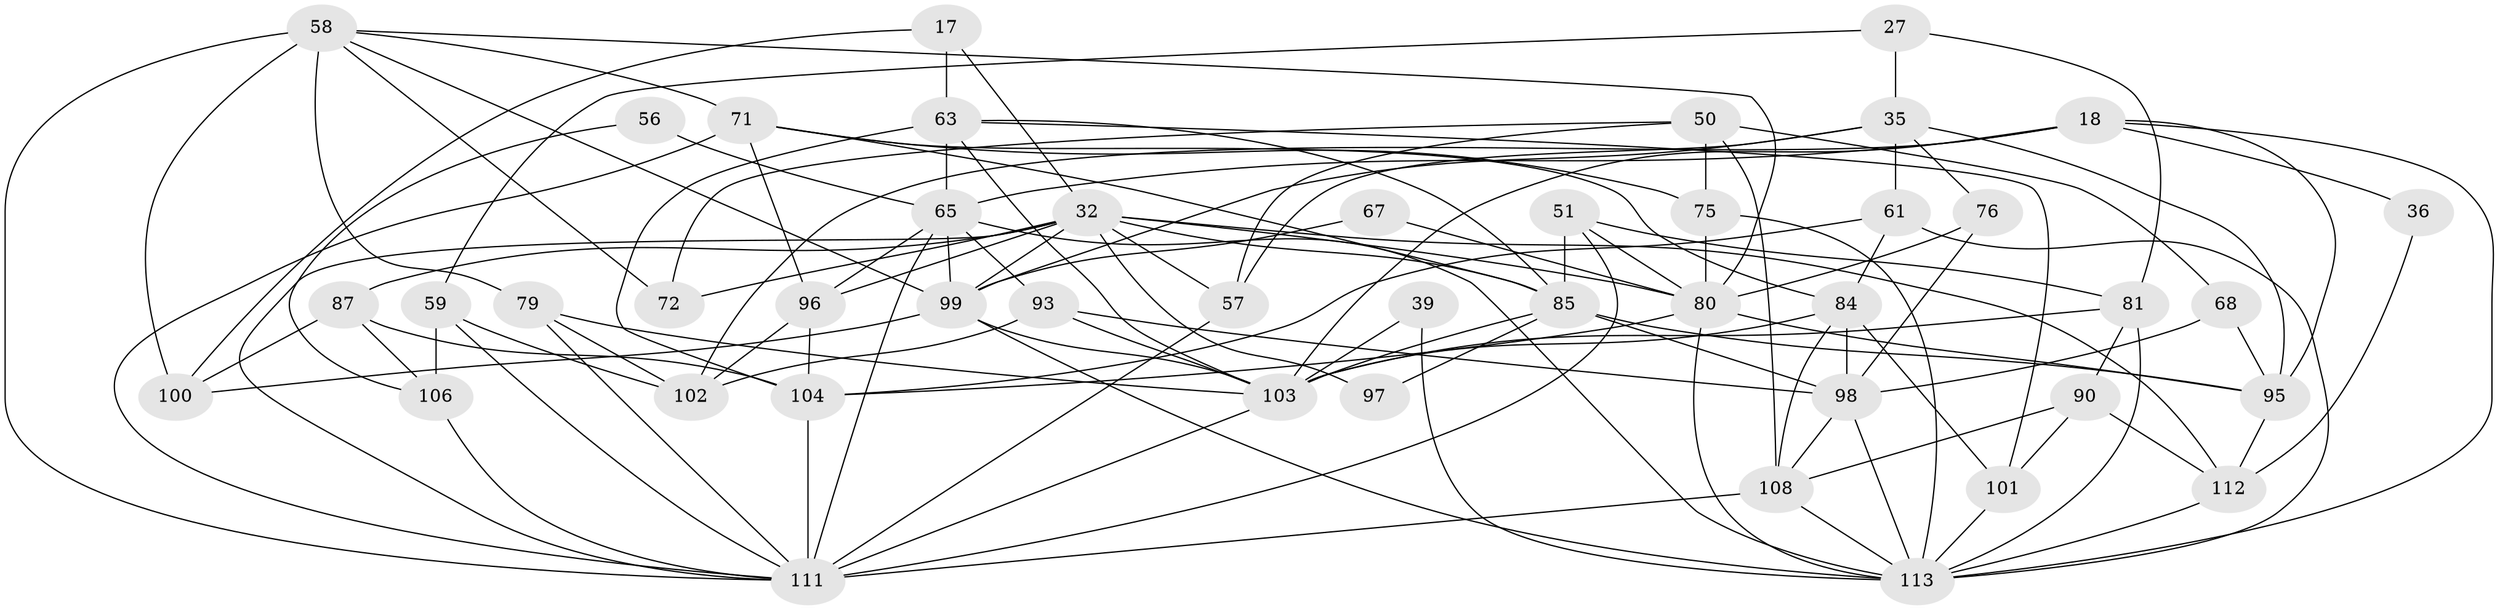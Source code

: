 // original degree distribution, {4: 0.2743362831858407, 6: 0.09734513274336283, 3: 0.3008849557522124, 5: 0.19469026548672566, 7: 0.035398230088495575, 2: 0.09734513274336283}
// Generated by graph-tools (version 1.1) at 2025/54/03/04/25 21:54:28]
// undirected, 45 vertices, 119 edges
graph export_dot {
graph [start="1"]
  node [color=gray90,style=filled];
  17;
  18;
  27;
  32 [super="+2+5+29"];
  35 [super="+8"];
  36;
  39;
  50;
  51;
  56;
  57 [super="+14"];
  58 [super="+19"];
  59;
  61;
  63 [super="+54+55"];
  65 [super="+16"];
  67;
  68 [super="+23"];
  71 [super="+38"];
  72;
  75 [super="+1"];
  76;
  79 [super="+64"];
  80 [super="+11+45+40"];
  81 [super="+78"];
  84 [super="+77+82"];
  85 [super="+70"];
  87;
  90;
  93;
  95 [super="+66"];
  96;
  97;
  98 [super="+52+53"];
  99 [super="+94+91"];
  100 [super="+83"];
  101 [super="+44"];
  102 [super="+25"];
  103 [super="+60+89+69+88"];
  104 [super="+48"];
  106 [super="+24"];
  108 [super="+105"];
  111 [super="+6+110"];
  112 [super="+62+109"];
  113 [super="+28+107+15"];
  17 -- 100;
  17 -- 32;
  17 -- 63;
  18 -- 36;
  18 -- 65;
  18 -- 95;
  18 -- 103;
  18 -- 102;
  18 -- 113 [weight=2];
  27 -- 59;
  27 -- 81;
  27 -- 35;
  32 -- 87;
  32 -- 57 [weight=3];
  32 -- 97;
  32 -- 96;
  32 -- 112 [weight=2];
  32 -- 72;
  32 -- 99;
  32 -- 80 [weight=2];
  32 -- 111;
  32 -- 85;
  35 -- 61 [weight=2];
  35 -- 76;
  35 -- 57;
  35 -- 99;
  35 -- 95;
  36 -- 112;
  39 -- 103;
  39 -- 113 [weight=2];
  50 -- 72;
  50 -- 75;
  50 -- 68;
  50 -- 57;
  50 -- 108;
  51 -- 85;
  51 -- 111;
  51 -- 81;
  51 -- 80;
  56 -- 106;
  56 -- 65;
  57 -- 111 [weight=2];
  58 -- 72;
  58 -- 99;
  58 -- 100 [weight=2];
  58 -- 71;
  58 -- 80;
  58 -- 111;
  58 -- 79;
  59 -- 102;
  59 -- 106 [weight=2];
  59 -- 111;
  61 -- 104;
  61 -- 113;
  61 -- 84;
  63 -- 65 [weight=4];
  63 -- 85 [weight=2];
  63 -- 101;
  63 -- 103;
  63 -- 104;
  65 -- 99 [weight=2];
  65 -- 111 [weight=2];
  65 -- 96;
  65 -- 93;
  65 -- 113;
  67 -- 80;
  67 -- 99;
  68 -- 98 [weight=3];
  68 -- 95;
  71 -- 75;
  71 -- 96;
  71 -- 111 [weight=4];
  71 -- 84;
  71 -- 85;
  75 -- 113;
  75 -- 80 [weight=2];
  76 -- 98;
  76 -- 80;
  79 -- 102 [weight=2];
  79 -- 103;
  79 -- 111 [weight=2];
  80 -- 95;
  80 -- 104;
  80 -- 113 [weight=2];
  81 -- 90 [weight=2];
  81 -- 103 [weight=2];
  81 -- 113 [weight=2];
  84 -- 101;
  84 -- 103 [weight=2];
  84 -- 108 [weight=2];
  84 -- 98;
  85 -- 97;
  85 -- 98;
  85 -- 103;
  85 -- 95;
  87 -- 104;
  87 -- 100;
  87 -- 106;
  90 -- 112;
  90 -- 108;
  90 -- 101;
  93 -- 98;
  93 -- 103;
  93 -- 102;
  95 -- 112;
  96 -- 102;
  96 -- 104;
  98 -- 108;
  98 -- 113;
  99 -- 100;
  99 -- 103 [weight=3];
  99 -- 113 [weight=2];
  101 -- 113;
  103 -- 111 [weight=2];
  104 -- 111 [weight=2];
  106 -- 111;
  108 -- 111 [weight=3];
  108 -- 113;
  112 -- 113 [weight=3];
}
